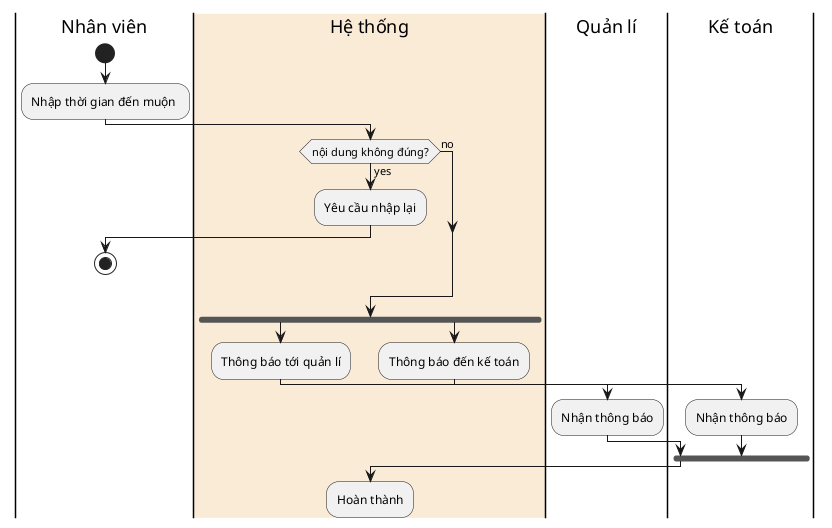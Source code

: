 title Thông báo đến muộn
@startuml
|Nhân viên|
start
:Nhập thời gian đến muộn ;
|#AntiqueWhite|Hệ thống|
if(nội dung không đúng?) then (yes)
    :Yêu cầu nhập lại;
    |Nhân viên|
    stop
else (no)
endif
|Hệ thống|
fork
    :Thông báo tới quản lí;
    |Quản lí|
    :Nhận thông báo;
fork again
    |Hệ thống|
    :Thông báo đến kế toán;
    |Kế toán|
    :Nhận thông báo;
endfork
|Hệ thống|
:Hoàn thành;
@enduml

